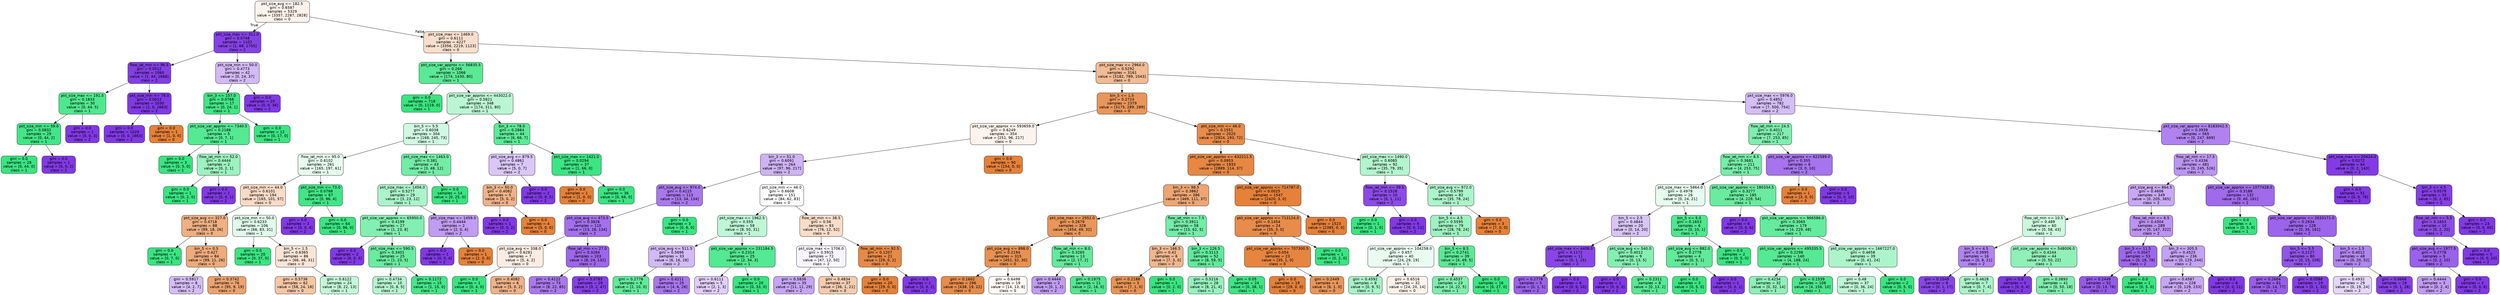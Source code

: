 digraph Tree {
node [shape=box, style="filled, rounded", color="black", fontname=helvetica] ;
edge [fontname=helvetica] ;
0 [label="pkt_size_avg <= 182.5\ngini = 0.6587\nsamples = 5329\nvalue = [3357, 2287, 2828]\nclass = 0", fillcolor="#fdf3ec"] ;
1 [label="pkt_size_max <= 311.0\ngini = 0.0748\nsamples = 1102\nvalue = [1, 68, 1705]\nclass = 2", fillcolor="#8641e6"] ;
0 -> 1 [labeldistance=2.5, labelangle=45, headlabel="True"] ;
2 [label="flow_iat_min <= 96.5\ngini = 0.0512\nsamples = 1060\nvalue = [1, 44, 1668]\nclass = 2", fillcolor="#843ee6"] ;
1 -> 2 ;
3 [label="pkt_size_max <= 191.5\ngini = 0.1833\nsamples = 30\nvalue = [0, 44, 5]\nclass = 1", fillcolor="#50e88f"] ;
2 -> 3 ;
4 [label="pkt_size_min <= 59.0\ngini = 0.0832\nsamples = 29\nvalue = [0, 44, 2]\nclass = 1", fillcolor="#42e687"] ;
3 -> 4 ;
5 [label="gini = 0.0\nsamples = 28\nvalue = [0, 44, 0]\nclass = 1", fillcolor="#39e581"] ;
4 -> 5 ;
6 [label="gini = 0.0\nsamples = 1\nvalue = [0, 0, 2]\nclass = 2", fillcolor="#8139e5"] ;
4 -> 6 ;
7 [label="gini = 0.0\nsamples = 1\nvalue = [0, 0, 3]\nclass = 2", fillcolor="#8139e5"] ;
3 -> 7 ;
8 [label="pkt_size_min <= 76.0\ngini = 0.0012\nsamples = 1030\nvalue = [1, 0, 1663]\nclass = 2", fillcolor="#8139e5"] ;
2 -> 8 ;
9 [label="gini = 0.0\nsamples = 1029\nvalue = [0, 0, 1663]\nclass = 2", fillcolor="#8139e5"] ;
8 -> 9 ;
10 [label="gini = 0.0\nsamples = 1\nvalue = [1, 0, 0]\nclass = 0", fillcolor="#e58139"] ;
8 -> 10 ;
11 [label="pkt_size_min <= 50.0\ngini = 0.4773\nsamples = 42\nvalue = [0, 24, 37]\nclass = 2", fillcolor="#d3b9f6"] ;
1 -> 11 ;
12 [label="bin_3 <= 157.0\ngini = 0.0768\nsamples = 17\nvalue = [0, 24, 1]\nclass = 1", fillcolor="#41e686"] ;
11 -> 12 ;
13 [label="pkt_size_var_approx <= 7340.5\ngini = 0.2188\nsamples = 5\nvalue = [0, 7, 1]\nclass = 1", fillcolor="#55e993"] ;
12 -> 13 ;
14 [label="gini = 0.0\nsamples = 3\nvalue = [0, 5, 0]\nclass = 1", fillcolor="#39e581"] ;
13 -> 14 ;
15 [label="flow_iat_min <= 52.0\ngini = 0.4444\nsamples = 2\nvalue = [0, 2, 1]\nclass = 1", fillcolor="#9cf2c0"] ;
13 -> 15 ;
16 [label="gini = 0.0\nsamples = 1\nvalue = [0, 2, 0]\nclass = 1", fillcolor="#39e581"] ;
15 -> 16 ;
17 [label="gini = 0.0\nsamples = 1\nvalue = [0, 0, 1]\nclass = 2", fillcolor="#8139e5"] ;
15 -> 17 ;
18 [label="gini = 0.0\nsamples = 12\nvalue = [0, 17, 0]\nclass = 1", fillcolor="#39e581"] ;
12 -> 18 ;
19 [label="gini = 0.0\nsamples = 25\nvalue = [0, 0, 36]\nclass = 2", fillcolor="#8139e5"] ;
11 -> 19 ;
20 [label="pkt_size_max <= 1469.0\ngini = 0.6111\nsamples = 4227\nvalue = [3356, 2219, 1123]\nclass = 0", fillcolor="#f8dfcd"] ;
0 -> 20 [labeldistance=2.5, labelangle=-45, headlabel="False"] ;
21 [label="pkt_size_var_approx <= 56835.5\ngini = 0.266\nsamples = 1066\nvalue = [174, 1430, 80]\nclass = 1", fillcolor="#5ae996"] ;
20 -> 21 ;
22 [label="gini = 0.0\nsamples = 718\nvalue = [0, 1119, 0]\nclass = 1", fillcolor="#39e581"] ;
21 -> 22 ;
23 [label="pkt_size_var_approx <= 443022.0\ngini = 0.5821\nsamples = 348\nvalue = [174, 311, 80]\nclass = 1", fillcolor="#baf6d3"] ;
21 -> 23 ;
24 [label="bin_5 <= 5.5\ngini = 0.6038\nsamples = 304\nvalue = [168, 245, 73]\nclass = 1", fillcolor="#cff9e0"] ;
23 -> 24 ;
25 [label="flow_iat_min <= 95.0\ngini = 0.6102\nsamples = 261\nvalue = [165, 197, 61]\nclass = 1", fillcolor="#e6fcef"] ;
24 -> 25 ;
26 [label="pkt_size_min <= 44.0\ngini = 0.6101\nsamples = 194\nvalue = [165, 101, 57]\nclass = 0", fillcolor="#f8dbc6"] ;
25 -> 26 ;
27 [label="pkt_size_avg <= 327.0\ngini = 0.4718\nsamples = 88\nvalue = [99, 18, 26]\nclass = 0", fillcolor="#efb083"] ;
26 -> 27 ;
28 [label="gini = 0.0\nsamples = 4\nvalue = [0, 7, 0]\nclass = 1", fillcolor="#39e581"] ;
27 -> 28 ;
29 [label="bin_5 <= 0.5\ngini = 0.427\nsamples = 84\nvalue = [99, 11, 26]\nclass = 0", fillcolor="#eeab7c"] ;
27 -> 29 ;
30 [label="gini = 0.5917\nsamples = 8\nvalue = [4, 2, 7]\nclass = 2", fillcolor="#d5bdf6"] ;
29 -> 30 ;
31 [label="gini = 0.3742\nsamples = 76\nvalue = [95, 9, 19]\nclass = 0", fillcolor="#eca36e"] ;
29 -> 31 ;
32 [label="pkt_size_min <= 50.0\ngini = 0.6233\nsamples = 106\nvalue = [66, 83, 31]\nclass = 1", fillcolor="#e1fbec"] ;
26 -> 32 ;
33 [label="gini = 0.0\nsamples = 20\nvalue = [0, 37, 0]\nclass = 1", fillcolor="#39e581"] ;
32 -> 33 ;
34 [label="bin_5 <= 1.5\ngini = 0.6365\nsamples = 86\nvalue = [66, 46, 31]\nclass = 0", fillcolor="#fae5d6"] ;
32 -> 34 ;
35 [label="gini = 0.5736\nsamples = 62\nvalue = [58, 24, 18]\nclass = 0", fillcolor="#f3c7a6"] ;
34 -> 35 ;
36 [label="gini = 0.6122\nsamples = 24\nvalue = [8, 22, 13]\nclass = 1", fillcolor="#c4f7d9"] ;
34 -> 36 ;
37 [label="pkt_size_min <= 73.0\ngini = 0.0768\nsamples = 67\nvalue = [0, 96, 4]\nclass = 1", fillcolor="#41e686"] ;
25 -> 37 ;
38 [label="gini = 0.0\nsamples = 3\nvalue = [0, 0, 4]\nclass = 2", fillcolor="#8139e5"] ;
37 -> 38 ;
39 [label="gini = 0.0\nsamples = 64\nvalue = [0, 96, 0]\nclass = 1", fillcolor="#39e581"] ;
37 -> 39 ;
40 [label="pkt_size_max <= 1463.0\ngini = 0.381\nsamples = 43\nvalue = [3, 48, 12]\nclass = 1", fillcolor="#73eda6"] ;
24 -> 40 ;
41 [label="pkt_size_max <= 1456.0\ngini = 0.5277\nsamples = 29\nvalue = [3, 23, 12]\nclass = 1", fillcolor="#abf4ca"] ;
40 -> 41 ;
42 [label="pkt_size_var_approx <= 65950.0\ngini = 0.4199\nsamples = 27\nvalue = [1, 23, 8]\nclass = 1", fillcolor="#83efb0"] ;
41 -> 42 ;
43 [label="gini = 0.0\nsamples = 2\nvalue = [0, 0, 3]\nclass = 2", fillcolor="#8139e5"] ;
42 -> 43 ;
44 [label="pkt_size_max <= 590.5\ngini = 0.3401\nsamples = 25\nvalue = [1, 23, 5]\nclass = 1", fillcolor="#6aeca0"] ;
42 -> 44 ;
45 [label="gini = 0.4734\nsamples = 10\nvalue = [0, 8, 5]\nclass = 1", fillcolor="#b5f5d0"] ;
44 -> 45 ;
46 [label="gini = 0.1172\nsamples = 15\nvalue = [1, 15, 0]\nclass = 1", fillcolor="#46e789"] ;
44 -> 46 ;
47 [label="pkt_size_max <= 1459.0\ngini = 0.4444\nsamples = 2\nvalue = [2, 0, 4]\nclass = 2", fillcolor="#c09cf2"] ;
41 -> 47 ;
48 [label="gini = 0.0\nsamples = 1\nvalue = [0, 0, 4]\nclass = 2", fillcolor="#8139e5"] ;
47 -> 48 ;
49 [label="gini = 0.0\nsamples = 1\nvalue = [2, 0, 0]\nclass = 0", fillcolor="#e58139"] ;
47 -> 49 ;
50 [label="gini = 0.0\nsamples = 14\nvalue = [0, 25, 0]\nclass = 1", fillcolor="#39e581"] ;
40 -> 50 ;
51 [label="bin_3 <= 78.0\ngini = 0.2884\nsamples = 44\nvalue = [6, 66, 7]\nclass = 1", fillcolor="#5dea98"] ;
23 -> 51 ;
52 [label="pkt_size_avg <= 879.5\ngini = 0.4861\nsamples = 7\nvalue = [5, 0, 7]\nclass = 2", fillcolor="#dbc6f8"] ;
51 -> 52 ;
53 [label="bin_3 <= 50.0\ngini = 0.4082\nsamples = 5\nvalue = [5, 0, 2]\nclass = 0", fillcolor="#efb388"] ;
52 -> 53 ;
54 [label="gini = 0.0\nsamples = 1\nvalue = [0, 0, 2]\nclass = 2", fillcolor="#8139e5"] ;
53 -> 54 ;
55 [label="gini = 0.0\nsamples = 4\nvalue = [5, 0, 0]\nclass = 0", fillcolor="#e58139"] ;
53 -> 55 ;
56 [label="gini = 0.0\nsamples = 2\nvalue = [0, 0, 5]\nclass = 2", fillcolor="#8139e5"] ;
52 -> 56 ;
57 [label="pkt_size_max <= 1421.0\ngini = 0.0294\nsamples = 37\nvalue = [1, 66, 0]\nclass = 1", fillcolor="#3ce583"] ;
51 -> 57 ;
58 [label="gini = 0.0\nsamples = 1\nvalue = [1, 0, 0]\nclass = 0", fillcolor="#e58139"] ;
57 -> 58 ;
59 [label="gini = 0.0\nsamples = 36\nvalue = [0, 66, 0]\nclass = 1", fillcolor="#39e581"] ;
57 -> 59 ;
60 [label="pkt_size_max <= 2964.0\ngini = 0.5292\nsamples = 3161\nvalue = [3182, 789, 1043]\nclass = 0", fillcolor="#f1bb94"] ;
20 -> 60 ;
61 [label="bin_5 <= 1.5\ngini = 0.2724\nsamples = 2379\nvalue = [3175, 289, 289]\nclass = 0", fillcolor="#e9965a"] ;
60 -> 61 ;
62 [label="pkt_size_var_approx <= 593659.0\ngini = 0.6249\nsamples = 354\nvalue = [251, 96, 217]\nclass = 0", fillcolor="#fcf3ec"] ;
61 -> 62 ;
63 [label="bin_3 <= 51.0\ngini = 0.6091\nsamples = 264\nvalue = [97, 96, 217]\nclass = 2", fillcolor="#cfb3f5"] ;
62 -> 63 ;
64 [label="pkt_size_avg <= 974.0\ngini = 0.4115\nsamples = 113\nvalue = [13, 34, 134]\nclass = 2", fillcolor="#a978ed"] ;
63 -> 64 ;
65 [label="pkt_size_avg <= 473.5\ngini = 0.3826\nsamples = 110\nvalue = [13, 28, 134]\nclass = 2", fillcolor="#a470ec"] ;
64 -> 65 ;
66 [label="pkt_size_avg <= 338.0\ngini = 0.6281\nsamples = 7\nvalue = [5, 4, 2]\nclass = 0", fillcolor="#fbede3"] ;
65 -> 66 ;
67 [label="gini = 0.0\nsamples = 1\nvalue = [0, 4, 0]\nclass = 1", fillcolor="#39e581"] ;
66 -> 67 ;
68 [label="gini = 0.4082\nsamples = 6\nvalue = [5, 0, 2]\nclass = 0", fillcolor="#efb388"] ;
66 -> 68 ;
69 [label="flow_iat_min <= 27.0\ngini = 0.3284\nsamples = 103\nvalue = [8, 24, 132]\nclass = 2", fillcolor="#9e66eb"] ;
65 -> 69 ;
70 [label="gini = 0.4122\nsamples = 74\nvalue = [8, 22, 85]\nclass = 2", fillcolor="#aa79ed"] ;
69 -> 70 ;
71 [label="gini = 0.0783\nsamples = 29\nvalue = [0, 2, 47]\nclass = 2", fillcolor="#8641e6"] ;
69 -> 71 ;
72 [label="gini = 0.0\nsamples = 3\nvalue = [0, 6, 0]\nclass = 1", fillcolor="#39e581"] ;
64 -> 72 ;
73 [label="pkt_size_min <= 46.0\ngini = 0.6608\nsamples = 151\nvalue = [84, 62, 83]\nclass = 0", fillcolor="#fffefe"] ;
63 -> 73 ;
74 [label="pkt_size_max <= 1962.5\ngini = 0.555\nsamples = 58\nvalue = [8, 50, 31]\nclass = 1", fillcolor="#bef6d6"] ;
73 -> 74 ;
75 [label="pkt_size_avg <= 511.5\ngini = 0.5696\nsamples = 33\nvalue = [6, 16, 28]\nclass = 2", fillcolor="#d3b9f6"] ;
74 -> 75 ;
76 [label="gini = 0.2778\nsamples = 8\nvalue = [2, 10, 0]\nclass = 1", fillcolor="#61ea9a"] ;
75 -> 76 ;
77 [label="gini = 0.4211\nsamples = 25\nvalue = [4, 6, 28]\nclass = 2", fillcolor="#a877ed"] ;
75 -> 77 ;
78 [label="pkt_size_var_approx <= 231184.5\ngini = 0.2314\nsamples = 25\nvalue = [2, 34, 3]\nclass = 1", fillcolor="#54e992"] ;
74 -> 78 ;
79 [label="gini = 0.6111\nsamples = 5\nvalue = [2, 1, 3]\nclass = 2", fillcolor="#e0cef8"] ;
78 -> 79 ;
80 [label="gini = 0.0\nsamples = 20\nvalue = [0, 33, 0]\nclass = 1", fillcolor="#39e581"] ;
78 -> 80 ;
81 [label="flow_iat_min <= 38.5\ngini = 0.56\nsamples = 93\nvalue = [76, 12, 52]\nclass = 0", fillcolor="#f8ddc9"] ;
73 -> 81 ;
82 [label="pkt_size_max <= 1706.0\ngini = 0.5915\nsamples = 72\nvalue = [47, 12, 50]\nclass = 2", fillcolor="#f9f5fe"] ;
81 -> 82 ;
83 [label="gini = 0.5836\nsamples = 35\nvalue = [11, 11, 29]\nclass = 2", fillcolor="#c6a6f3"] ;
82 -> 83 ;
84 [label="gini = 0.4834\nsamples = 37\nvalue = [36, 1, 21]\nclass = 0", fillcolor="#f4ccaf"] ;
82 -> 84 ;
85 [label="flow_iat_min <= 92.5\ngini = 0.1207\nsamples = 21\nvalue = [29, 0, 2]\nclass = 0", fillcolor="#e78a47"] ;
81 -> 85 ;
86 [label="gini = 0.0\nsamples = 20\nvalue = [29, 0, 0]\nclass = 0", fillcolor="#e58139"] ;
85 -> 86 ;
87 [label="gini = 0.0\nsamples = 1\nvalue = [0, 0, 2]\nclass = 2", fillcolor="#8139e5"] ;
85 -> 87 ;
88 [label="gini = 0.0\nsamples = 90\nvalue = [154, 0, 0]\nclass = 0", fillcolor="#e58139"] ;
62 -> 88 ;
89 [label="pkt_size_min <= 46.0\ngini = 0.1551\nsamples = 2025\nvalue = [2924, 193, 72]\nclass = 0", fillcolor="#e78c4b"] ;
61 -> 89 ;
90 [label="pkt_size_var_approx <= 632211.5\ngini = 0.0953\nsamples = 1933\nvalue = [2889, 114, 37]\nclass = 0", fillcolor="#e68843"] ;
89 -> 90 ;
91 [label="bin_3 <= 98.5\ngini = 0.3862\nsamples = 386\nvalue = [469, 111, 37]\nclass = 0", fillcolor="#eda673"] ;
90 -> 91 ;
92 [label="pkt_size_max <= 2952.0\ngini = 0.2679\nsamples = 328\nvalue = [454, 49, 32]\nclass = 0", fillcolor="#e9965a"] ;
91 -> 92 ;
93 [label="pkt_size_avg <= 898.0\ngini = 0.2194\nsamples = 315\nvalue = [452, 32, 30]\nclass = 0", fillcolor="#e89152"] ;
92 -> 93 ;
94 [label="gini = 0.1602\nsamples = 296\nvalue = [438, 19, 22]\nclass = 0", fillcolor="#e78c4b"] ;
93 -> 94 ;
95 [label="gini = 0.6498\nsamples = 19\nvalue = [14, 13, 8]\nclass = 0", fillcolor="#fef9f6"] ;
93 -> 95 ;
96 [label="flow_iat_min <= 8.0\ngini = 0.3265\nsamples = 13\nvalue = [2, 17, 2]\nclass = 1", fillcolor="#63ea9c"] ;
92 -> 96 ;
97 [label="gini = 0.4444\nsamples = 2\nvalue = [0, 1, 2]\nclass = 2", fillcolor="#c09cf2"] ;
96 -> 97 ;
98 [label="gini = 0.1975\nsamples = 11\nvalue = [2, 16, 0]\nclass = 1", fillcolor="#52e891"] ;
96 -> 98 ;
99 [label="flow_iat_min <= 7.5\ngini = 0.3911\nsamples = 58\nvalue = [15, 62, 5]\nclass = 1", fillcolor="#74eda7"] ;
91 -> 99 ;
100 [label="bin_3 <= 166.5\ngini = 0.42\nsamples = 6\nvalue = [7, 3, 0]\nclass = 0", fillcolor="#f0b78e"] ;
99 -> 100 ;
101 [label="gini = 0.2188\nsamples = 5\nvalue = [7, 1, 0]\nclass = 0", fillcolor="#e99355"] ;
100 -> 101 ;
102 [label="gini = 0.0\nsamples = 1\nvalue = [0, 2, 0]\nclass = 1", fillcolor="#39e581"] ;
100 -> 102 ;
103 [label="bin_3 <= 126.5\ngini = 0.3113\nsamples = 52\nvalue = [8, 59, 5]\nclass = 1", fillcolor="#61ea9b"] ;
99 -> 103 ;
104 [label="gini = 0.5216\nsamples = 28\nvalue = [8, 21, 4]\nclass = 1", fillcolor="#98f1bd"] ;
103 -> 104 ;
105 [label="gini = 0.05\nsamples = 24\nvalue = [0, 38, 1]\nclass = 1", fillcolor="#3ee684"] ;
103 -> 105 ;
106 [label="pkt_size_var_approx <= 714787.0\ngini = 0.0025\nsamples = 1547\nvalue = [2420, 3, 0]\nclass = 0", fillcolor="#e58139"] ;
90 -> 106 ;
107 [label="pkt_size_var_approx <= 713124.0\ngini = 0.1454\nsamples = 24\nvalue = [35, 3, 0]\nclass = 0", fillcolor="#e78c4a"] ;
106 -> 107 ;
108 [label="pkt_size_var_approx <= 707300.5\ngini = 0.054\nsamples = 23\nvalue = [35, 1, 0]\nclass = 0", fillcolor="#e6853f"] ;
107 -> 108 ;
109 [label="gini = 0.0\nsamples = 19\nvalue = [29, 0, 0]\nclass = 0", fillcolor="#e58139"] ;
108 -> 109 ;
110 [label="gini = 0.2449\nsamples = 4\nvalue = [6, 1, 0]\nclass = 0", fillcolor="#e9965a"] ;
108 -> 110 ;
111 [label="gini = 0.0\nsamples = 1\nvalue = [0, 2, 0]\nclass = 1", fillcolor="#39e581"] ;
107 -> 111 ;
112 [label="gini = 0.0\nsamples = 1523\nvalue = [2385, 0, 0]\nclass = 0", fillcolor="#e58139"] ;
106 -> 112 ;
113 [label="pkt_size_max <= 1490.0\ngini = 0.6085\nsamples = 92\nvalue = [35, 79, 35]\nclass = 1", fillcolor="#b3f5ce"] ;
89 -> 113 ;
114 [label="flow_iat_min <= 39.5\ngini = 0.1528\nsamples = 10\nvalue = [0, 1, 11]\nclass = 2", fillcolor="#8c4be7"] ;
113 -> 114 ;
115 [label="gini = 0.0\nsamples = 1\nvalue = [0, 1, 0]\nclass = 1", fillcolor="#39e581"] ;
114 -> 115 ;
116 [label="gini = 0.0\nsamples = 9\nvalue = [0, 0, 11]\nclass = 2", fillcolor="#8139e5"] ;
114 -> 116 ;
117 [label="pkt_size_avg <= 972.0\ngini = 0.5799\nsamples = 82\nvalue = [35, 78, 24]\nclass = 1", fillcolor="#acf4ca"] ;
113 -> 117 ;
118 [label="bin_5 <= 4.5\ngini = 0.5595\nsamples = 79\nvalue = [28, 78, 24]\nclass = 1", fillcolor="#9ef2c1"] ;
117 -> 118 ;
119 [label="pkt_size_var_approx <= 104258.0\ngini = 0.657\nsamples = 40\nvalue = [24, 29, 19]\nclass = 1", fillcolor="#eafcf2"] ;
118 -> 119 ;
120 [label="gini = 0.4592\nsamples = 8\nvalue = [0, 9, 5]\nclass = 1", fillcolor="#a7f3c7"] ;
119 -> 120 ;
121 [label="gini = 0.6516\nsamples = 32\nvalue = [24, 20, 14]\nclass = 0", fillcolor="#fcf2ea"] ;
119 -> 121 ;
122 [label="bin_5 <= 8.5\ngini = 0.2741\nsamples = 39\nvalue = [4, 49, 5]\nclass = 1", fillcolor="#5be996"] ;
118 -> 122 ;
123 [label="gini = 0.4537\nsamples = 23\nvalue = [4, 22, 5]\nclass = 1", fillcolor="#7eeead"] ;
122 -> 123 ;
124 [label="gini = 0.0\nsamples = 16\nvalue = [0, 27, 0]\nclass = 1", fillcolor="#39e581"] ;
122 -> 124 ;
125 [label="gini = 0.0\nsamples = 3\nvalue = [7, 0, 0]\nclass = 0", fillcolor="#e58139"] ;
117 -> 125 ;
126 [label="pkt_size_max <= 5976.0\ngini = 0.4852\nsamples = 782\nvalue = [7, 500, 754]\nclass = 2", fillcolor="#d5bdf6"] ;
60 -> 126 ;
127 [label="flow_iat_min <= 24.5\ngini = 0.4011\nsamples = 217\nvalue = [7, 253, 85]\nclass = 1", fillcolor="#7feeae"] ;
126 -> 127 ;
128 [label="flow_iat_min <= 8.5\ngini = 0.3681\nsamples = 211\nvalue = [4, 253, 75]\nclass = 1", fillcolor="#76eda8"] ;
127 -> 128 ;
129 [label="pkt_size_max <= 5864.0\ngini = 0.4978\nsamples = 26\nvalue = [0, 24, 21]\nclass = 1", fillcolor="#e6fcef"] ;
128 -> 129 ;
130 [label="bin_5 <= 2.5\ngini = 0.4844\nsamples = 20\nvalue = [0, 14, 20]\nclass = 2", fillcolor="#d9c4f7"] ;
129 -> 130 ;
131 [label="pkt_size_max <= 4408.0\ngini = 0.1172\nsamples = 11\nvalue = [0, 1, 15]\nclass = 2", fillcolor="#8946e7"] ;
130 -> 131 ;
132 [label="gini = 0.2778\nsamples = 5\nvalue = [0, 1, 5]\nclass = 2", fillcolor="#9a61ea"] ;
131 -> 132 ;
133 [label="gini = 0.0\nsamples = 6\nvalue = [0, 0, 10]\nclass = 2", fillcolor="#8139e5"] ;
131 -> 133 ;
134 [label="pkt_size_avg <= 540.0\ngini = 0.4012\nsamples = 9\nvalue = [0, 13, 5]\nclass = 1", fillcolor="#85efb1"] ;
130 -> 134 ;
135 [label="gini = 0.0\nsamples = 1\nvalue = [0, 0, 3]\nclass = 2", fillcolor="#8139e5"] ;
134 -> 135 ;
136 [label="gini = 0.2311\nsamples = 8\nvalue = [0, 13, 2]\nclass = 1", fillcolor="#57e994"] ;
134 -> 136 ;
137 [label="bin_5 <= 5.0\ngini = 0.1653\nsamples = 6\nvalue = [0, 10, 1]\nclass = 1", fillcolor="#4de88e"] ;
129 -> 137 ;
138 [label="pkt_size_avg <= 882.0\ngini = 0.2778\nsamples = 4\nvalue = [0, 5, 1]\nclass = 1", fillcolor="#61ea9a"] ;
137 -> 138 ;
139 [label="gini = 0.0\nsamples = 3\nvalue = [0, 5, 0]\nclass = 1", fillcolor="#39e581"] ;
138 -> 139 ;
140 [label="gini = 0.0\nsamples = 1\nvalue = [0, 0, 1]\nclass = 2", fillcolor="#8139e5"] ;
138 -> 140 ;
141 [label="gini = 0.0\nsamples = 2\nvalue = [0, 5, 0]\nclass = 1", fillcolor="#39e581"] ;
137 -> 141 ;
142 [label="pkt_size_var_approx <= 180334.5\ngini = 0.3277\nsamples = 185\nvalue = [4, 229, 54]\nclass = 1", fillcolor="#6aeba0"] ;
128 -> 142 ;
143 [label="gini = 0.0\nsamples = 6\nvalue = [0, 0, 6]\nclass = 2", fillcolor="#8139e5"] ;
142 -> 143 ;
144 [label="pkt_size_var_approx <= 966586.0\ngini = 0.3065\nsamples = 179\nvalue = [4, 229, 48]\nclass = 1", fillcolor="#65eb9d"] ;
142 -> 144 ;
145 [label="pkt_size_var_approx <= 495335.5\ngini = 0.2298\nsamples = 140\nvalue = [4, 188, 24]\nclass = 1", fillcolor="#56e993"] ;
144 -> 145 ;
146 [label="gini = 0.4234\nsamples = 32\nvalue = [0, 32, 14]\nclass = 1", fillcolor="#90f0b8"] ;
145 -> 146 ;
147 [label="gini = 0.1539\nsamples = 108\nvalue = [4, 156, 10]\nclass = 1", fillcolor="#4ae78c"] ;
145 -> 147 ;
148 [label="pkt_size_var_approx <= 1667227.0\ngini = 0.4658\nsamples = 39\nvalue = [0, 41, 24]\nclass = 1", fillcolor="#adf4cb"] ;
144 -> 148 ;
149 [label="gini = 0.48\nsamples = 37\nvalue = [0, 36, 24]\nclass = 1", fillcolor="#bdf6d5"] ;
148 -> 149 ;
150 [label="gini = 0.0\nsamples = 2\nvalue = [0, 5, 0]\nclass = 1", fillcolor="#39e581"] ;
148 -> 150 ;
151 [label="pkt_size_var_approx <= 622589.0\ngini = 0.355\nsamples = 6\nvalue = [3, 0, 10]\nclass = 2", fillcolor="#a774ed"] ;
127 -> 151 ;
152 [label="gini = 0.0\nsamples = 1\nvalue = [3, 0, 0]\nclass = 0", fillcolor="#e58139"] ;
151 -> 152 ;
153 [label="gini = 0.0\nsamples = 5\nvalue = [0, 0, 10]\nclass = 2", fillcolor="#8139e5"] ;
151 -> 153 ;
154 [label="pkt_size_var_approx <= 8183042.5\ngini = 0.3939\nsamples = 565\nvalue = [0, 247, 669]\nclass = 2", fillcolor="#b082ef"] ;
126 -> 154 ;
155 [label="flow_iat_min <= 17.5\ngini = 0.4336\nsamples = 481\nvalue = [0, 245, 526]\nclass = 2", fillcolor="#bc95f1"] ;
154 -> 155 ;
156 [label="pkt_size_avg <= 864.5\ngini = 0.4606\nsamples = 349\nvalue = [0, 205, 365]\nclass = 2", fillcolor="#c8a8f4"] ;
155 -> 156 ;
157 [label="flow_iat_min <= 10.5\ngini = 0.489\nsamples = 60\nvalue = [0, 58, 43]\nclass = 1", fillcolor="#ccf8de"] ;
156 -> 157 ;
158 [label="bin_5 <= 4.5\ngini = 0.3995\nsamples = 16\nvalue = [0, 8, 21]\nclass = 2", fillcolor="#b184ef"] ;
157 -> 158 ;
159 [label="gini = 0.1049\nsamples = 9\nvalue = [0, 1, 17]\nclass = 2", fillcolor="#8845e7"] ;
158 -> 159 ;
160 [label="gini = 0.4628\nsamples = 7\nvalue = [0, 7, 4]\nclass = 1", fillcolor="#aaf4c9"] ;
158 -> 160 ;
161 [label="pkt_size_var_approx <= 548006.0\ngini = 0.4244\nsamples = 44\nvalue = [0, 50, 22]\nclass = 1", fillcolor="#90f0b8"] ;
157 -> 161 ;
162 [label="gini = 0.0\nsamples = 3\nvalue = [0, 0, 4]\nclass = 2", fillcolor="#8139e5"] ;
161 -> 162 ;
163 [label="gini = 0.3893\nsamples = 41\nvalue = [0, 50, 18]\nclass = 1", fillcolor="#80eeae"] ;
161 -> 163 ;
164 [label="flow_iat_min <= 6.5\ngini = 0.4304\nsamples = 289\nvalue = [0, 147, 322]\nclass = 2", fillcolor="#bb93f1"] ;
156 -> 164 ;
165 [label="bin_5 <= 11.5\ngini = 0.3047\nsamples = 53\nvalue = [0, 18, 78]\nclass = 2", fillcolor="#9e67eb"] ;
164 -> 165 ;
166 [label="gini = 0.2449\nsamples = 52\nvalue = [0, 13, 78]\nclass = 2", fillcolor="#965ae9"] ;
165 -> 166 ;
167 [label="gini = 0.0\nsamples = 1\nvalue = [0, 5, 0]\nclass = 1", fillcolor="#39e581"] ;
165 -> 167 ;
168 [label="bin_3 <= 305.5\ngini = 0.4525\nsamples = 236\nvalue = [0, 129, 244]\nclass = 2", fillcolor="#c4a2f3"] ;
164 -> 168 ;
169 [label="gini = 0.4587\nsamples = 228\nvalue = [0, 129, 233]\nclass = 2", fillcolor="#c7a7f3"] ;
168 -> 169 ;
170 [label="gini = 0.0\nsamples = 8\nvalue = [0, 0, 11]\nclass = 2", fillcolor="#8139e5"] ;
168 -> 170 ;
171 [label="pkt_size_var_approx <= 1077428.0\ngini = 0.3188\nsamples = 132\nvalue = [0, 40, 161]\nclass = 2", fillcolor="#a06aeb"] ;
155 -> 171 ;
172 [label="gini = 0.0\nsamples = 4\nvalue = [0, 5, 0]\nclass = 1", fillcolor="#39e581"] ;
171 -> 172 ;
173 [label="pkt_size_var_approx <= 2633171.0\ngini = 0.2934\nsamples = 128\nvalue = [0, 35, 161]\nclass = 2", fillcolor="#9c64eb"] ;
171 -> 173 ;
174 [label="bin_5 <= 5.5\ngini = 0.2127\nsamples = 80\nvalue = [0, 15, 109]\nclass = 2", fillcolor="#9254e9"] ;
173 -> 174 ;
175 [label="gini = 0.2604\nsamples = 61\nvalue = [0, 14, 77]\nclass = 2", fillcolor="#985dea"] ;
174 -> 175 ;
176 [label="gini = 0.0588\nsamples = 19\nvalue = [0, 1, 32]\nclass = 2", fillcolor="#853fe6"] ;
174 -> 176 ;
177 [label="bin_5 <= 1.5\ngini = 0.4012\nsamples = 48\nvalue = [0, 20, 52]\nclass = 2", fillcolor="#b185ef"] ;
173 -> 177 ;
178 [label="gini = 0.4932\nsamples = 29\nvalue = [0, 19, 24]\nclass = 2", fillcolor="#e5d6fa"] ;
177 -> 178 ;
179 [label="gini = 0.0666\nsamples = 19\nvalue = [0, 1, 28]\nclass = 2", fillcolor="#8640e6"] ;
177 -> 179 ;
180 [label="pkt_size_max <= 20424.0\ngini = 0.0272\nsamples = 84\nvalue = [0, 2, 143]\nclass = 2", fillcolor="#833ce5"] ;
154 -> 180 ;
181 [label="gini = 0.0\nsamples = 51\nvalue = [0, 0, 78]\nclass = 2", fillcolor="#8139e5"] ;
180 -> 181 ;
182 [label="bin_3 <= 4.5\ngini = 0.0579\nsamples = 33\nvalue = [0, 2, 65]\nclass = 2", fillcolor="#853fe6"] ;
180 -> 182 ;
183 [label="flow_iat_min <= 5.5\ngini = 0.1653\nsamples = 10\nvalue = [0, 2, 20]\nclass = 2", fillcolor="#8e4de8"] ;
182 -> 183 ;
184 [label="pkt_size_avg <= 1977.5\ngini = 0.2778\nsamples = 5\nvalue = [0, 2, 10]\nclass = 2", fillcolor="#9a61ea"] ;
183 -> 184 ;
185 [label="gini = 0.4444\nsamples = 3\nvalue = [0, 2, 4]\nclass = 2", fillcolor="#c09cf2"] ;
184 -> 185 ;
186 [label="gini = 0.0\nsamples = 2\nvalue = [0, 0, 6]\nclass = 2", fillcolor="#8139e5"] ;
184 -> 186 ;
187 [label="gini = 0.0\nsamples = 5\nvalue = [0, 0, 10]\nclass = 2", fillcolor="#8139e5"] ;
183 -> 187 ;
188 [label="gini = 0.0\nsamples = 23\nvalue = [0, 0, 45]\nclass = 2", fillcolor="#8139e5"] ;
182 -> 188 ;
}